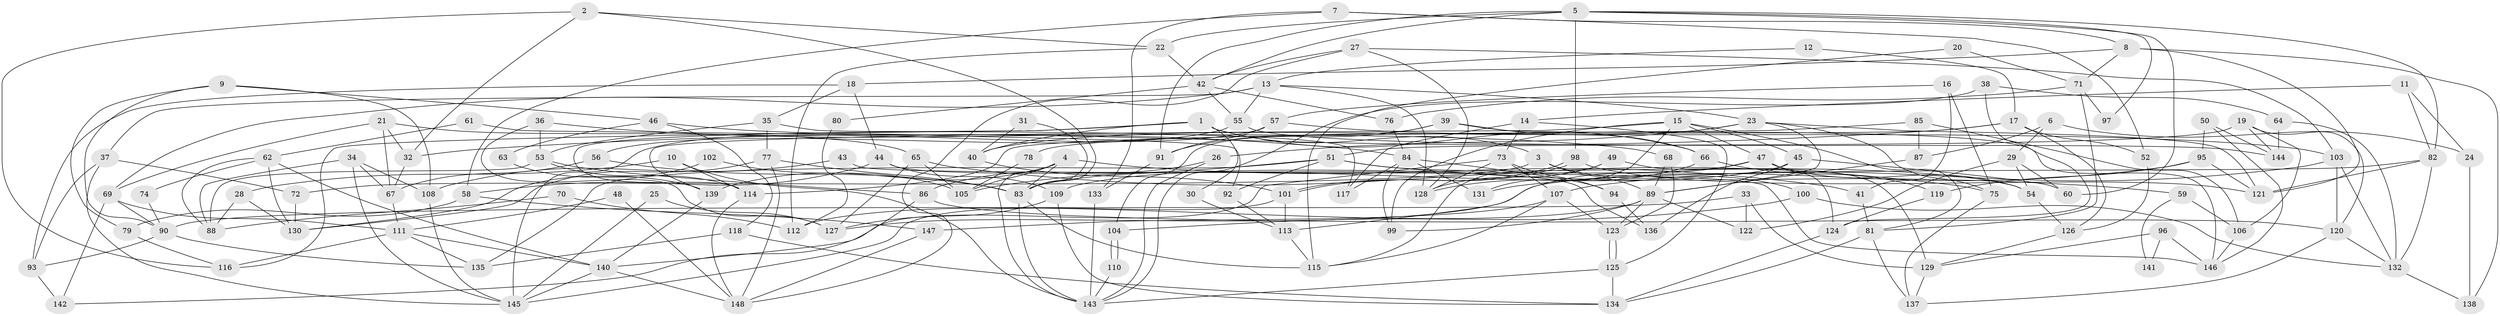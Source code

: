 // Generated by graph-tools (version 1.1) at 2025/26/03/09/25 03:26:14]
// undirected, 148 vertices, 296 edges
graph export_dot {
graph [start="1"]
  node [color=gray90,style=filled];
  1;
  2;
  3;
  4;
  5;
  6;
  7;
  8;
  9;
  10;
  11;
  12;
  13;
  14;
  15;
  16;
  17;
  18;
  19;
  20;
  21;
  22;
  23;
  24;
  25;
  26;
  27;
  28;
  29;
  30;
  31;
  32;
  33;
  34;
  35;
  36;
  37;
  38;
  39;
  40;
  41;
  42;
  43;
  44;
  45;
  46;
  47;
  48;
  49;
  50;
  51;
  52;
  53;
  54;
  55;
  56;
  57;
  58;
  59;
  60;
  61;
  62;
  63;
  64;
  65;
  66;
  67;
  68;
  69;
  70;
  71;
  72;
  73;
  74;
  75;
  76;
  77;
  78;
  79;
  80;
  81;
  82;
  83;
  84;
  85;
  86;
  87;
  88;
  89;
  90;
  91;
  92;
  93;
  94;
  95;
  96;
  97;
  98;
  99;
  100;
  101;
  102;
  103;
  104;
  105;
  106;
  107;
  108;
  109;
  110;
  111;
  112;
  113;
  114;
  115;
  116;
  117;
  118;
  119;
  120;
  121;
  122;
  123;
  124;
  125;
  126;
  127;
  128;
  129;
  130;
  131;
  132;
  133;
  134;
  135;
  136;
  137;
  138;
  139;
  140;
  141;
  142;
  143;
  144;
  145;
  146;
  147;
  148;
  1 -- 3;
  1 -- 66;
  1 -- 30;
  1 -- 40;
  1 -- 114;
  1 -- 116;
  2 -- 83;
  2 -- 22;
  2 -- 32;
  2 -- 116;
  3 -- 89;
  3 -- 72;
  3 -- 100;
  4 -- 83;
  4 -- 139;
  4 -- 41;
  4 -- 105;
  4 -- 143;
  5 -- 42;
  5 -- 98;
  5 -- 22;
  5 -- 60;
  5 -- 82;
  5 -- 91;
  5 -- 97;
  6 -- 87;
  6 -- 29;
  6 -- 24;
  7 -- 52;
  7 -- 58;
  7 -- 8;
  7 -- 133;
  8 -- 121;
  8 -- 18;
  8 -- 71;
  8 -- 138;
  9 -- 108;
  9 -- 90;
  9 -- 46;
  9 -- 79;
  10 -- 28;
  10 -- 143;
  10 -- 114;
  11 -- 82;
  11 -- 14;
  11 -- 24;
  12 -- 13;
  12 -- 17;
  13 -- 37;
  13 -- 23;
  13 -- 55;
  13 -- 69;
  13 -- 128;
  14 -- 117;
  14 -- 73;
  14 -- 125;
  15 -- 45;
  15 -- 47;
  15 -- 81;
  15 -- 99;
  15 -- 131;
  15 -- 139;
  16 -- 75;
  16 -- 57;
  16 -- 41;
  17 -- 32;
  17 -- 126;
  17 -- 52;
  17 -- 78;
  18 -- 35;
  18 -- 44;
  18 -- 93;
  19 -- 120;
  19 -- 144;
  19 -- 51;
  19 -- 106;
  20 -- 71;
  20 -- 115;
  21 -- 67;
  21 -- 69;
  21 -- 32;
  21 -- 65;
  22 -- 42;
  22 -- 112;
  23 -- 75;
  23 -- 89;
  23 -- 26;
  23 -- 40;
  23 -- 121;
  24 -- 138;
  25 -- 145;
  25 -- 127;
  26 -- 143;
  26 -- 86;
  27 -- 148;
  27 -- 128;
  27 -- 42;
  27 -- 103;
  28 -- 130;
  28 -- 88;
  29 -- 122;
  29 -- 54;
  29 -- 60;
  30 -- 113;
  31 -- 40;
  31 -- 83;
  32 -- 67;
  33 -- 90;
  33 -- 129;
  33 -- 122;
  34 -- 67;
  34 -- 145;
  34 -- 88;
  34 -- 108;
  35 -- 77;
  35 -- 53;
  35 -- 117;
  36 -- 53;
  36 -- 127;
  36 -- 84;
  37 -- 145;
  37 -- 93;
  37 -- 72;
  38 -- 143;
  38 -- 124;
  38 -- 64;
  39 -- 104;
  39 -- 91;
  39 -- 66;
  39 -- 146;
  40 -- 101;
  41 -- 81;
  42 -- 55;
  42 -- 76;
  42 -- 80;
  43 -- 146;
  43 -- 108;
  44 -- 58;
  44 -- 109;
  44 -- 136;
  45 -- 83;
  45 -- 60;
  45 -- 136;
  46 -- 118;
  46 -- 63;
  46 -- 68;
  47 -- 124;
  47 -- 109;
  47 -- 54;
  47 -- 113;
  48 -- 111;
  48 -- 148;
  49 -- 115;
  49 -- 128;
  49 -- 129;
  50 -- 95;
  50 -- 144;
  50 -- 146;
  51 -- 105;
  51 -- 54;
  51 -- 59;
  51 -- 92;
  51 -- 135;
  52 -- 126;
  53 -- 114;
  53 -- 86;
  53 -- 88;
  54 -- 126;
  55 -- 56;
  55 -- 144;
  56 -- 67;
  56 -- 83;
  57 -- 103;
  57 -- 91;
  57 -- 145;
  58 -- 147;
  58 -- 79;
  59 -- 106;
  59 -- 141;
  61 -- 62;
  61 -- 92;
  62 -- 88;
  62 -- 140;
  62 -- 74;
  62 -- 130;
  63 -- 139;
  64 -- 132;
  64 -- 144;
  65 -- 127;
  65 -- 75;
  65 -- 105;
  66 -- 128;
  66 -- 119;
  67 -- 111;
  68 -- 123;
  68 -- 89;
  69 -- 111;
  69 -- 90;
  69 -- 142;
  70 -- 112;
  70 -- 88;
  71 -- 81;
  71 -- 76;
  71 -- 97;
  72 -- 130;
  73 -- 107;
  73 -- 94;
  73 -- 128;
  73 -- 140;
  74 -- 90;
  75 -- 137;
  76 -- 84;
  77 -- 148;
  77 -- 83;
  77 -- 130;
  78 -- 105;
  79 -- 116;
  80 -- 112;
  81 -- 134;
  81 -- 137;
  82 -- 132;
  82 -- 121;
  82 -- 127;
  83 -- 115;
  83 -- 143;
  84 -- 94;
  84 -- 99;
  84 -- 117;
  84 -- 131;
  85 -- 114;
  85 -- 106;
  85 -- 87;
  86 -- 142;
  86 -- 120;
  87 -- 89;
  89 -- 99;
  89 -- 112;
  89 -- 122;
  89 -- 123;
  90 -- 135;
  90 -- 93;
  91 -- 133;
  92 -- 113;
  93 -- 142;
  94 -- 136;
  95 -- 131;
  95 -- 121;
  95 -- 119;
  96 -- 146;
  96 -- 129;
  96 -- 141;
  98 -- 121;
  98 -- 101;
  98 -- 101;
  100 -- 132;
  100 -- 104;
  101 -- 113;
  101 -- 145;
  102 -- 105;
  102 -- 130;
  103 -- 120;
  103 -- 107;
  103 -- 132;
  104 -- 110;
  104 -- 110;
  106 -- 146;
  107 -- 123;
  107 -- 115;
  107 -- 147;
  108 -- 145;
  109 -- 134;
  109 -- 127;
  110 -- 143;
  111 -- 116;
  111 -- 140;
  111 -- 135;
  113 -- 115;
  114 -- 148;
  118 -- 134;
  118 -- 135;
  119 -- 124;
  120 -- 132;
  120 -- 137;
  123 -- 125;
  123 -- 125;
  124 -- 134;
  125 -- 134;
  125 -- 143;
  126 -- 129;
  129 -- 137;
  132 -- 138;
  133 -- 143;
  139 -- 140;
  140 -- 145;
  140 -- 148;
  147 -- 148;
}
